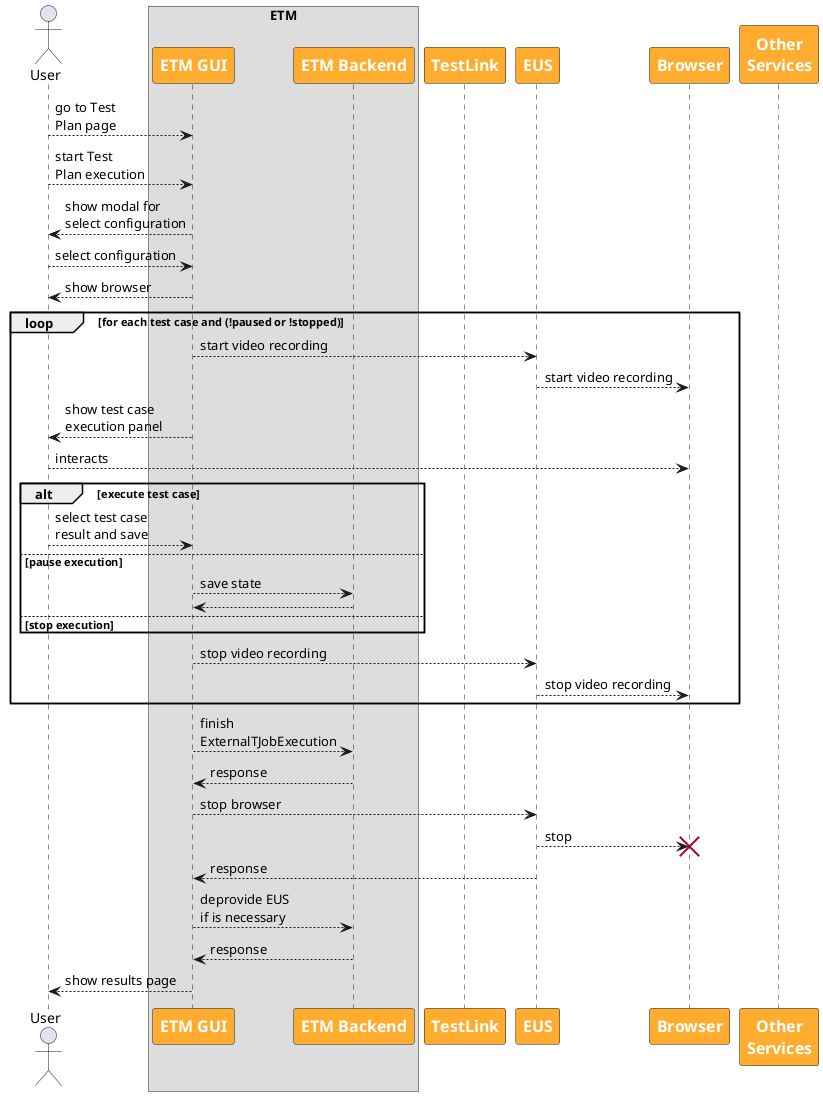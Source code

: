 @startuml

skinparam participant {
    FontSize 16
    FontStyle bold
    FontColor white
    BackgroundColor #ffac2f
    ArrowFontColor #333333
    ArrowThickness 2
}

' Participants
actor User

box "ETM" #dddddd
participant "ETM GUI"
participant "ETM Backend"
end box

participant TestLink
participant EUS
participant Browser
participant "Other\nServices"

' Relations

User --> "ETM GUI": go to Test \nPlan page
User --> "ETM GUI": start Test \nPlan execution
"ETM GUI" --> User: show modal for \nselect configuration
User --> "ETM GUI": select configuration

"ETM GUI" --> User: show browser

loop for each test case and (!paused or !stopped)
    "ETM GUI" --> EUS: start video recording
    EUS --> Browser: start video recording
    "ETM GUI" --> User: show test case\nexecution panel
    User --> "Browser": interacts
    alt execute test case
        User --> "ETM GUI": select test case\nresult and save
    else pause execution
        "ETM GUI" --> "ETM Backend": save state
        "ETM Backend" --> "ETM GUI"
    else stop execution
    end
    "ETM GUI" --> EUS: stop video recording
    EUS --> Browser: stop video recording
end

"ETM GUI" --> "ETM Backend": finish\nExternalTJobExecution
"ETM Backend" --> "ETM GUI": response

"ETM GUI" --> "EUS": stop browser
EUS --> Browser: stop
destroy Browser

EUS --> "ETM GUI": response

"ETM GUI" --> "ETM Backend": deprovide EUS\nif is necessary
"ETM Backend" --> "ETM GUI": response
"ETM GUI" --> User: show results page



@enduml